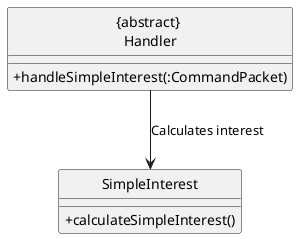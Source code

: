 @startuml
hide circle
skinparam classAttributeIconSize 0
class "{abstract} \nHandler" {
 +handleSimpleInterest(:CommandPacket)
}

class SimpleInterest {
 +calculateSimpleInterest()
}

"{abstract} \nHandler" --> SimpleInterest : Calculates interest
@enduml